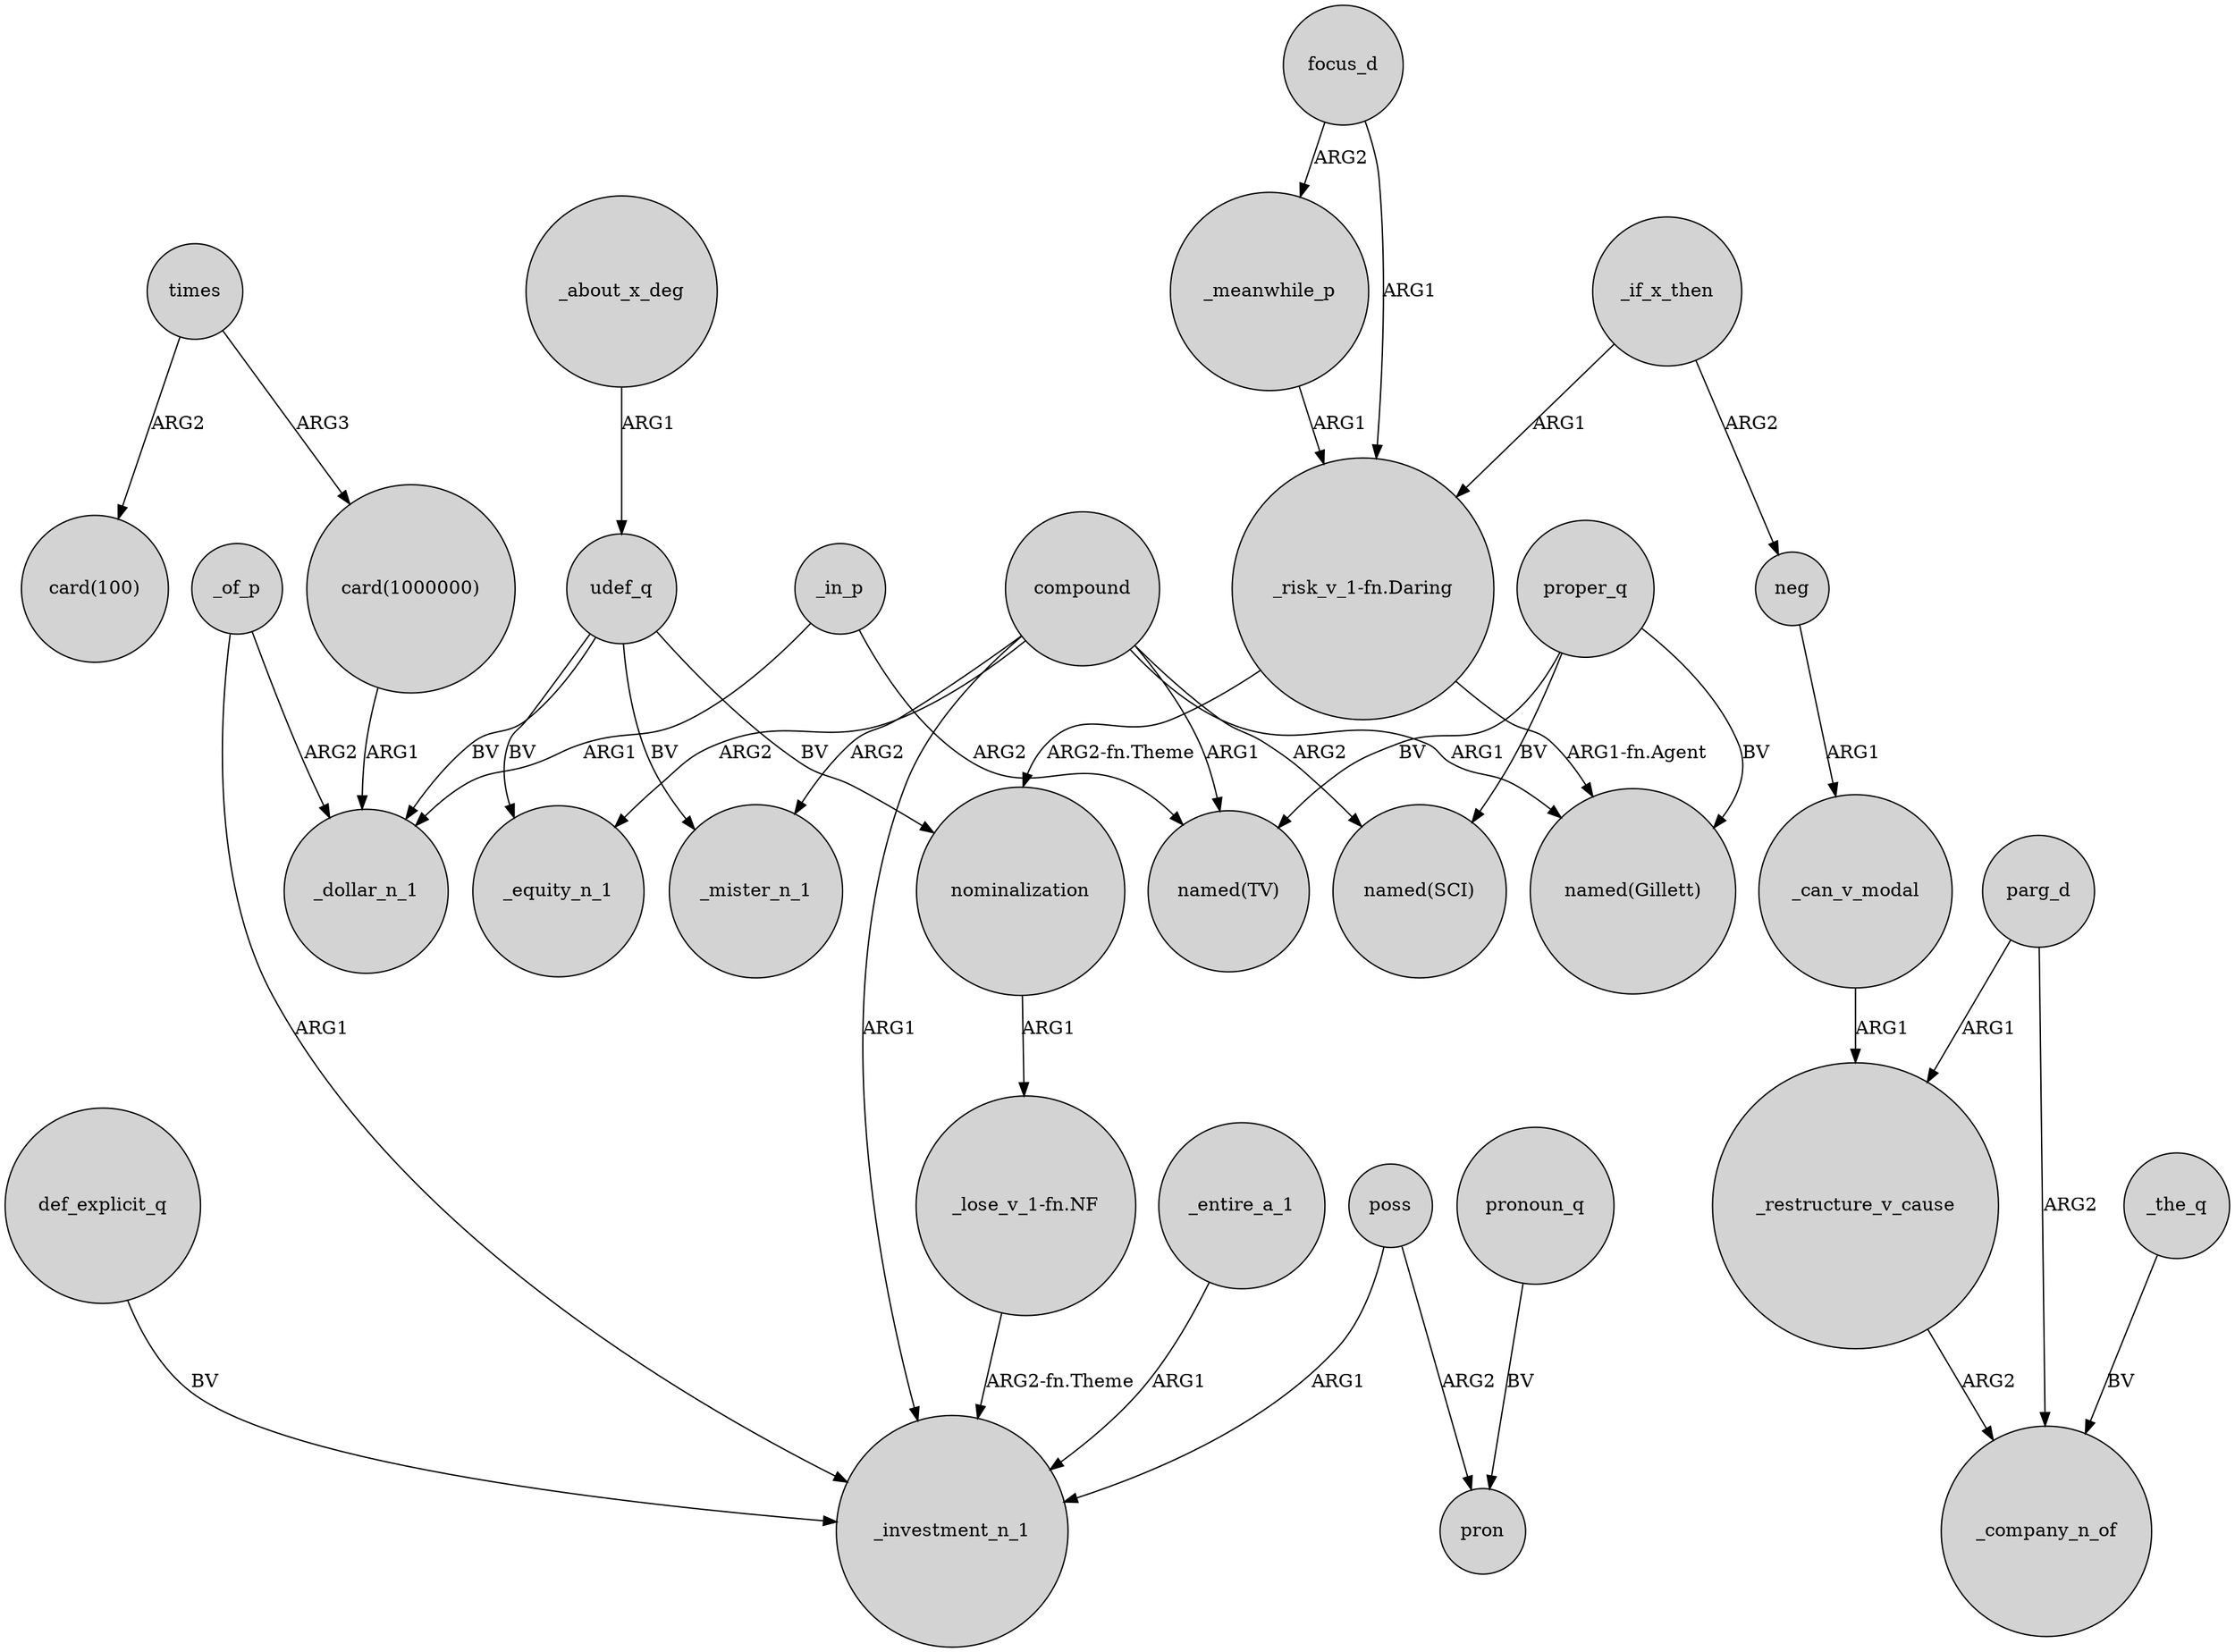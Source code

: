 digraph {
	node [shape=circle style=filled]
	"card(1000000)" -> _dollar_n_1 [label=ARG1]
	times -> "card(100)" [label=ARG2]
	poss -> pron [label=ARG2]
	poss -> _investment_n_1 [label=ARG1]
	_can_v_modal -> _restructure_v_cause [label=ARG1]
	compound -> _mister_n_1 [label=ARG2]
	udef_q -> _mister_n_1 [label=BV]
	nominalization -> "_lose_v_1-fn.NF" [label=ARG1]
	compound -> _equity_n_1 [label=ARG2]
	proper_q -> "named(TV)" [label=BV]
	"_lose_v_1-fn.NF" -> _investment_n_1 [label="ARG2-fn.Theme"]
	_about_x_deg -> udef_q [label=ARG1]
	_restructure_v_cause -> _company_n_of [label=ARG2]
	_the_q -> _company_n_of [label=BV]
	compound -> _investment_n_1 [label=ARG1]
	_if_x_then -> neg [label=ARG2]
	"_risk_v_1-fn.Daring" -> "named(Gillett)" [label="ARG1-fn.Agent"]
	_entire_a_1 -> _investment_n_1 [label=ARG1]
	pronoun_q -> pron [label=BV]
	_in_p -> "named(TV)" [label=ARG2]
	_if_x_then -> "_risk_v_1-fn.Daring" [label=ARG1]
	focus_d -> _meanwhile_p [label=ARG2]
	times -> "card(1000000)" [label=ARG3]
	udef_q -> _equity_n_1 [label=BV]
	focus_d -> "_risk_v_1-fn.Daring" [label=ARG1]
	def_explicit_q -> _investment_n_1 [label=BV]
	compound -> "named(SCI)" [label=ARG2]
	parg_d -> _company_n_of [label=ARG2]
	_meanwhile_p -> "_risk_v_1-fn.Daring" [label=ARG1]
	udef_q -> nominalization [label=BV]
	proper_q -> "named(Gillett)" [label=BV]
	_in_p -> _dollar_n_1 [label=ARG1]
	_of_p -> _dollar_n_1 [label=ARG2]
	"_risk_v_1-fn.Daring" -> nominalization [label="ARG2-fn.Theme"]
	_of_p -> _investment_n_1 [label=ARG1]
	compound -> "named(Gillett)" [label=ARG1]
	compound -> "named(TV)" [label=ARG1]
	parg_d -> _restructure_v_cause [label=ARG1]
	neg -> _can_v_modal [label=ARG1]
	proper_q -> "named(SCI)" [label=BV]
	udef_q -> _dollar_n_1 [label=BV]
}
